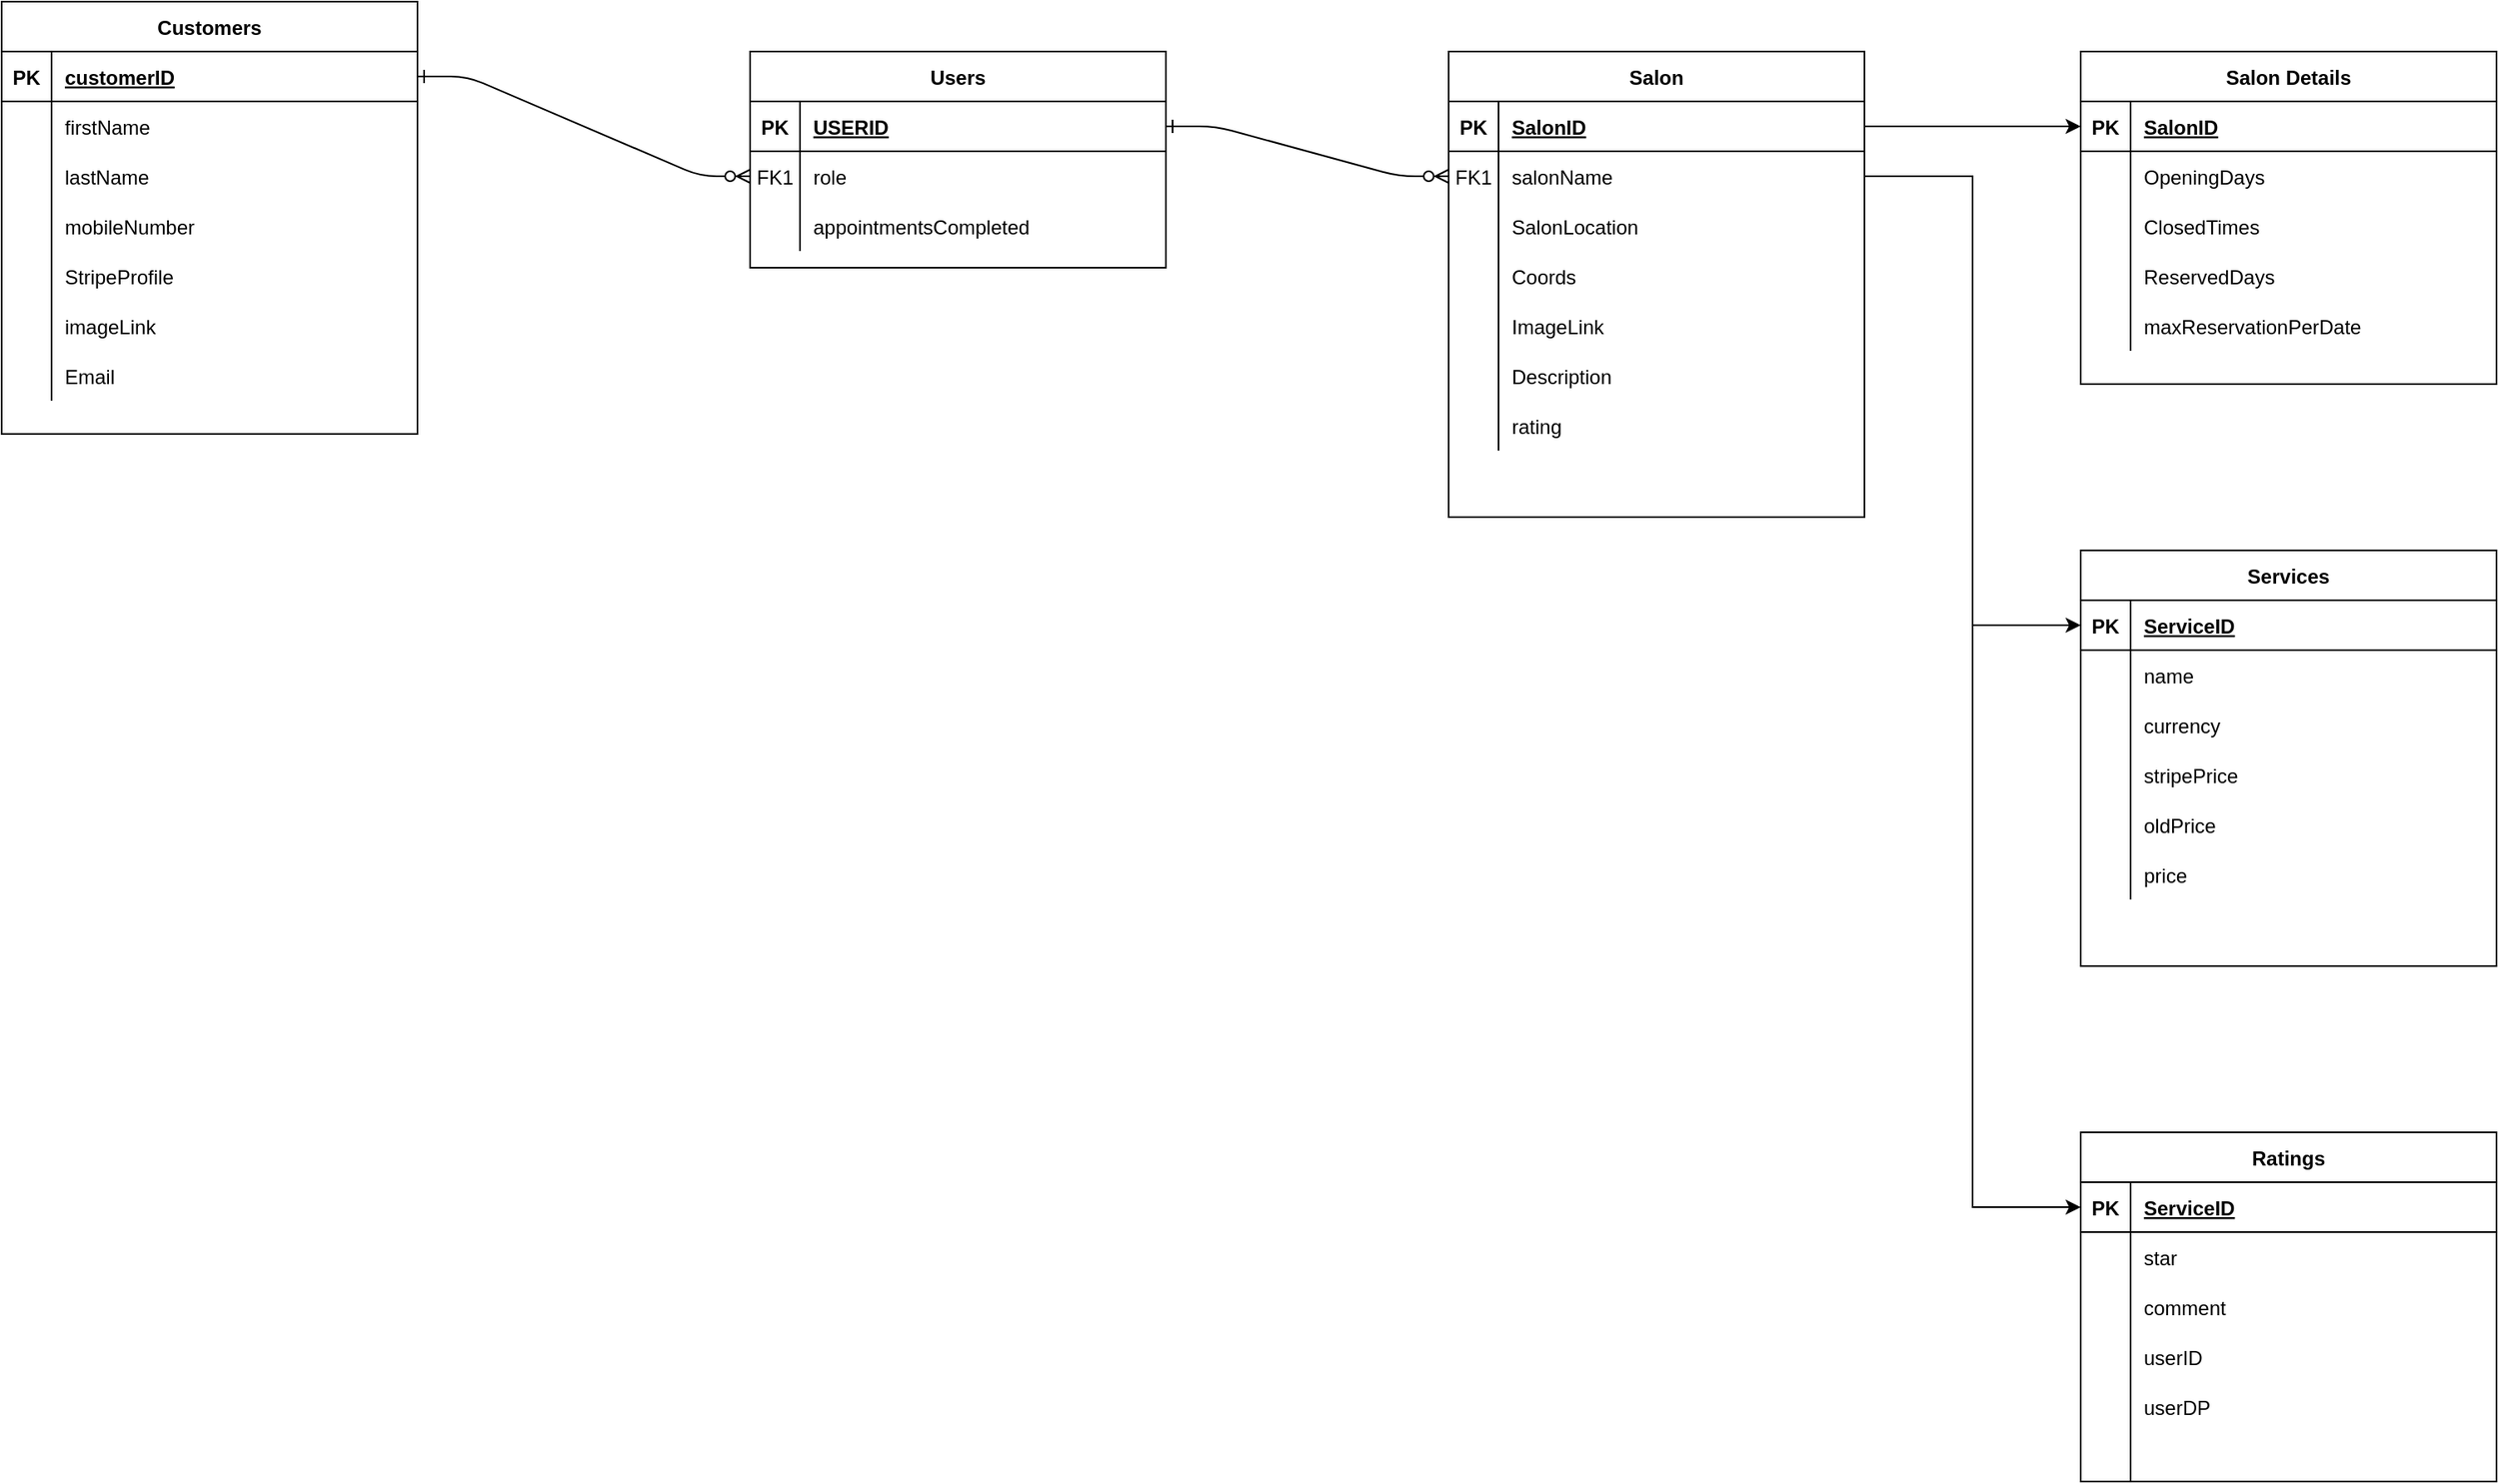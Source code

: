 <mxfile version="14.1.3" type="github">
  <diagram id="R2lEEEUBdFMjLlhIrx00" name="Page-1">
    <mxGraphModel dx="1422" dy="705" grid="1" gridSize="50" guides="1" tooltips="1" connect="1" arrows="1" fold="1" page="1" pageScale="1" pageWidth="2339" pageHeight="3300" math="0" shadow="0" extFonts="Permanent Marker^https://fonts.googleapis.com/css?family=Permanent+Marker">
      <root>
        <mxCell id="0" />
        <mxCell id="1" parent="0" />
        <mxCell id="C-vyLk0tnHw3VtMMgP7b-1" value="" style="edgeStyle=entityRelationEdgeStyle;endArrow=ERzeroToMany;startArrow=ERone;endFill=1;startFill=0;" parent="1" source="C-vyLk0tnHw3VtMMgP7b-24" target="C-vyLk0tnHw3VtMMgP7b-6" edge="1">
          <mxGeometry width="100" height="100" relative="1" as="geometry">
            <mxPoint x="340" y="720" as="sourcePoint" />
            <mxPoint x="440" y="620" as="targetPoint" />
          </mxGeometry>
        </mxCell>
        <mxCell id="C-vyLk0tnHw3VtMMgP7b-12" value="" style="edgeStyle=entityRelationEdgeStyle;endArrow=ERzeroToMany;startArrow=ERone;endFill=1;startFill=0;" parent="1" source="C-vyLk0tnHw3VtMMgP7b-3" target="C-vyLk0tnHw3VtMMgP7b-17" edge="1">
          <mxGeometry width="100" height="100" relative="1" as="geometry">
            <mxPoint x="400" y="180" as="sourcePoint" />
            <mxPoint x="460" y="205" as="targetPoint" />
          </mxGeometry>
        </mxCell>
        <mxCell id="C-vyLk0tnHw3VtMMgP7b-2" value="Users" style="shape=table;startSize=30;container=1;collapsible=1;childLayout=tableLayout;fixedRows=1;rowLines=0;fontStyle=1;align=center;resizeLast=1;" parent="1" vertex="1">
          <mxGeometry x="500" y="50" width="250" height="130" as="geometry" />
        </mxCell>
        <mxCell id="C-vyLk0tnHw3VtMMgP7b-3" value="" style="shape=partialRectangle;collapsible=0;dropTarget=0;pointerEvents=0;fillColor=none;points=[[0,0.5],[1,0.5]];portConstraint=eastwest;top=0;left=0;right=0;bottom=1;" parent="C-vyLk0tnHw3VtMMgP7b-2" vertex="1">
          <mxGeometry y="30" width="250" height="30" as="geometry" />
        </mxCell>
        <mxCell id="C-vyLk0tnHw3VtMMgP7b-4" value="PK" style="shape=partialRectangle;overflow=hidden;connectable=0;fillColor=none;top=0;left=0;bottom=0;right=0;fontStyle=1;" parent="C-vyLk0tnHw3VtMMgP7b-3" vertex="1">
          <mxGeometry width="30" height="30" as="geometry" />
        </mxCell>
        <mxCell id="C-vyLk0tnHw3VtMMgP7b-5" value="USERID" style="shape=partialRectangle;overflow=hidden;connectable=0;fillColor=none;top=0;left=0;bottom=0;right=0;align=left;spacingLeft=6;fontStyle=5;" parent="C-vyLk0tnHw3VtMMgP7b-3" vertex="1">
          <mxGeometry x="30" width="220" height="30" as="geometry" />
        </mxCell>
        <mxCell id="C-vyLk0tnHw3VtMMgP7b-6" value="" style="shape=partialRectangle;collapsible=0;dropTarget=0;pointerEvents=0;fillColor=none;points=[[0,0.5],[1,0.5]];portConstraint=eastwest;top=0;left=0;right=0;bottom=0;" parent="C-vyLk0tnHw3VtMMgP7b-2" vertex="1">
          <mxGeometry y="60" width="250" height="30" as="geometry" />
        </mxCell>
        <mxCell id="C-vyLk0tnHw3VtMMgP7b-7" value="FK1" style="shape=partialRectangle;overflow=hidden;connectable=0;fillColor=none;top=0;left=0;bottom=0;right=0;" parent="C-vyLk0tnHw3VtMMgP7b-6" vertex="1">
          <mxGeometry width="30" height="30" as="geometry" />
        </mxCell>
        <mxCell id="C-vyLk0tnHw3VtMMgP7b-8" value="role" style="shape=partialRectangle;overflow=hidden;connectable=0;fillColor=none;top=0;left=0;bottom=0;right=0;align=left;spacingLeft=6;" parent="C-vyLk0tnHw3VtMMgP7b-6" vertex="1">
          <mxGeometry x="30" width="220" height="30" as="geometry" />
        </mxCell>
        <mxCell id="C-vyLk0tnHw3VtMMgP7b-9" value="" style="shape=partialRectangle;collapsible=0;dropTarget=0;pointerEvents=0;fillColor=none;points=[[0,0.5],[1,0.5]];portConstraint=eastwest;top=0;left=0;right=0;bottom=0;" parent="C-vyLk0tnHw3VtMMgP7b-2" vertex="1">
          <mxGeometry y="90" width="250" height="30" as="geometry" />
        </mxCell>
        <mxCell id="C-vyLk0tnHw3VtMMgP7b-10" value="" style="shape=partialRectangle;overflow=hidden;connectable=0;fillColor=none;top=0;left=0;bottom=0;right=0;" parent="C-vyLk0tnHw3VtMMgP7b-9" vertex="1">
          <mxGeometry width="30" height="30" as="geometry" />
        </mxCell>
        <mxCell id="C-vyLk0tnHw3VtMMgP7b-11" value="appointmentsCompleted" style="shape=partialRectangle;overflow=hidden;connectable=0;fillColor=none;top=0;left=0;bottom=0;right=0;align=left;spacingLeft=6;" parent="C-vyLk0tnHw3VtMMgP7b-9" vertex="1">
          <mxGeometry x="30" width="220" height="30" as="geometry" />
        </mxCell>
        <mxCell id="C-vyLk0tnHw3VtMMgP7b-13" value="Salon" style="shape=table;startSize=30;container=1;collapsible=1;childLayout=tableLayout;fixedRows=1;rowLines=0;fontStyle=1;align=center;resizeLast=1;" parent="1" vertex="1">
          <mxGeometry x="920" y="50" width="250" height="280" as="geometry" />
        </mxCell>
        <mxCell id="C-vyLk0tnHw3VtMMgP7b-14" value="" style="shape=partialRectangle;collapsible=0;dropTarget=0;pointerEvents=0;fillColor=none;points=[[0,0.5],[1,0.5]];portConstraint=eastwest;top=0;left=0;right=0;bottom=1;" parent="C-vyLk0tnHw3VtMMgP7b-13" vertex="1">
          <mxGeometry y="30" width="250" height="30" as="geometry" />
        </mxCell>
        <mxCell id="C-vyLk0tnHw3VtMMgP7b-15" value="PK" style="shape=partialRectangle;overflow=hidden;connectable=0;fillColor=none;top=0;left=0;bottom=0;right=0;fontStyle=1;" parent="C-vyLk0tnHw3VtMMgP7b-14" vertex="1">
          <mxGeometry width="30" height="30" as="geometry" />
        </mxCell>
        <mxCell id="C-vyLk0tnHw3VtMMgP7b-16" value="SalonID" style="shape=partialRectangle;overflow=hidden;connectable=0;fillColor=none;top=0;left=0;bottom=0;right=0;align=left;spacingLeft=6;fontStyle=5;" parent="C-vyLk0tnHw3VtMMgP7b-14" vertex="1">
          <mxGeometry x="30" width="220" height="30" as="geometry" />
        </mxCell>
        <mxCell id="C-vyLk0tnHw3VtMMgP7b-17" value="" style="shape=partialRectangle;collapsible=0;dropTarget=0;pointerEvents=0;fillColor=none;points=[[0,0.5],[1,0.5]];portConstraint=eastwest;top=0;left=0;right=0;bottom=0;" parent="C-vyLk0tnHw3VtMMgP7b-13" vertex="1">
          <mxGeometry y="60" width="250" height="30" as="geometry" />
        </mxCell>
        <mxCell id="C-vyLk0tnHw3VtMMgP7b-18" value="FK1" style="shape=partialRectangle;overflow=hidden;connectable=0;fillColor=none;top=0;left=0;bottom=0;right=0;" parent="C-vyLk0tnHw3VtMMgP7b-17" vertex="1">
          <mxGeometry width="30" height="30" as="geometry" />
        </mxCell>
        <mxCell id="C-vyLk0tnHw3VtMMgP7b-19" value="salonName" style="shape=partialRectangle;overflow=hidden;connectable=0;fillColor=none;top=0;left=0;bottom=0;right=0;align=left;spacingLeft=6;" parent="C-vyLk0tnHw3VtMMgP7b-17" vertex="1">
          <mxGeometry x="30" width="220" height="30" as="geometry" />
        </mxCell>
        <mxCell id="C-vyLk0tnHw3VtMMgP7b-20" value="" style="shape=partialRectangle;collapsible=0;dropTarget=0;pointerEvents=0;fillColor=none;points=[[0,0.5],[1,0.5]];portConstraint=eastwest;top=0;left=0;right=0;bottom=0;" parent="C-vyLk0tnHw3VtMMgP7b-13" vertex="1">
          <mxGeometry y="90" width="250" height="30" as="geometry" />
        </mxCell>
        <mxCell id="C-vyLk0tnHw3VtMMgP7b-21" value="" style="shape=partialRectangle;overflow=hidden;connectable=0;fillColor=none;top=0;left=0;bottom=0;right=0;" parent="C-vyLk0tnHw3VtMMgP7b-20" vertex="1">
          <mxGeometry width="30" height="30" as="geometry" />
        </mxCell>
        <mxCell id="C-vyLk0tnHw3VtMMgP7b-22" value="SalonLocation" style="shape=partialRectangle;overflow=hidden;connectable=0;fillColor=none;top=0;left=0;bottom=0;right=0;align=left;spacingLeft=6;" parent="C-vyLk0tnHw3VtMMgP7b-20" vertex="1">
          <mxGeometry x="30" width="220" height="30" as="geometry" />
        </mxCell>
        <mxCell id="nI_B7MV9A8ViiDT0hdH0-9" value="" style="shape=partialRectangle;collapsible=0;dropTarget=0;pointerEvents=0;fillColor=none;points=[[0,0.5],[1,0.5]];portConstraint=eastwest;top=0;left=0;right=0;bottom=0;" vertex="1" parent="C-vyLk0tnHw3VtMMgP7b-13">
          <mxGeometry y="120" width="250" height="30" as="geometry" />
        </mxCell>
        <mxCell id="nI_B7MV9A8ViiDT0hdH0-10" value="" style="shape=partialRectangle;overflow=hidden;connectable=0;fillColor=none;top=0;left=0;bottom=0;right=0;" vertex="1" parent="nI_B7MV9A8ViiDT0hdH0-9">
          <mxGeometry width="30" height="30" as="geometry" />
        </mxCell>
        <mxCell id="nI_B7MV9A8ViiDT0hdH0-11" value="Coords" style="shape=partialRectangle;overflow=hidden;connectable=0;fillColor=none;top=0;left=0;bottom=0;right=0;align=left;spacingLeft=6;" vertex="1" parent="nI_B7MV9A8ViiDT0hdH0-9">
          <mxGeometry x="30" width="220" height="30" as="geometry" />
        </mxCell>
        <mxCell id="nI_B7MV9A8ViiDT0hdH0-12" value="" style="shape=partialRectangle;collapsible=0;dropTarget=0;pointerEvents=0;fillColor=none;points=[[0,0.5],[1,0.5]];portConstraint=eastwest;top=0;left=0;right=0;bottom=0;" vertex="1" parent="C-vyLk0tnHw3VtMMgP7b-13">
          <mxGeometry y="150" width="250" height="30" as="geometry" />
        </mxCell>
        <mxCell id="nI_B7MV9A8ViiDT0hdH0-13" value="" style="shape=partialRectangle;overflow=hidden;connectable=0;fillColor=none;top=0;left=0;bottom=0;right=0;" vertex="1" parent="nI_B7MV9A8ViiDT0hdH0-12">
          <mxGeometry width="30" height="30" as="geometry" />
        </mxCell>
        <mxCell id="nI_B7MV9A8ViiDT0hdH0-14" value="ImageLink" style="shape=partialRectangle;overflow=hidden;connectable=0;fillColor=none;top=0;left=0;bottom=0;right=0;align=left;spacingLeft=6;" vertex="1" parent="nI_B7MV9A8ViiDT0hdH0-12">
          <mxGeometry x="30" width="220" height="30" as="geometry" />
        </mxCell>
        <mxCell id="nI_B7MV9A8ViiDT0hdH0-15" value="" style="shape=partialRectangle;collapsible=0;dropTarget=0;pointerEvents=0;fillColor=none;points=[[0,0.5],[1,0.5]];portConstraint=eastwest;top=0;left=0;right=0;bottom=0;" vertex="1" parent="C-vyLk0tnHw3VtMMgP7b-13">
          <mxGeometry y="180" width="250" height="30" as="geometry" />
        </mxCell>
        <mxCell id="nI_B7MV9A8ViiDT0hdH0-16" value="" style="shape=partialRectangle;overflow=hidden;connectable=0;fillColor=none;top=0;left=0;bottom=0;right=0;" vertex="1" parent="nI_B7MV9A8ViiDT0hdH0-15">
          <mxGeometry width="30" height="30" as="geometry" />
        </mxCell>
        <mxCell id="nI_B7MV9A8ViiDT0hdH0-17" value="Description" style="shape=partialRectangle;overflow=hidden;connectable=0;fillColor=none;top=0;left=0;bottom=0;right=0;align=left;spacingLeft=6;" vertex="1" parent="nI_B7MV9A8ViiDT0hdH0-15">
          <mxGeometry x="30" width="220" height="30" as="geometry" />
        </mxCell>
        <mxCell id="nI_B7MV9A8ViiDT0hdH0-73" value="" style="shape=partialRectangle;collapsible=0;dropTarget=0;pointerEvents=0;fillColor=none;points=[[0,0.5],[1,0.5]];portConstraint=eastwest;top=0;left=0;right=0;bottom=0;" vertex="1" parent="C-vyLk0tnHw3VtMMgP7b-13">
          <mxGeometry y="210" width="250" height="30" as="geometry" />
        </mxCell>
        <mxCell id="nI_B7MV9A8ViiDT0hdH0-74" value="" style="shape=partialRectangle;overflow=hidden;connectable=0;fillColor=none;top=0;left=0;bottom=0;right=0;" vertex="1" parent="nI_B7MV9A8ViiDT0hdH0-73">
          <mxGeometry width="30" height="30" as="geometry" />
        </mxCell>
        <mxCell id="nI_B7MV9A8ViiDT0hdH0-75" value="rating" style="shape=partialRectangle;overflow=hidden;connectable=0;fillColor=none;top=0;left=0;bottom=0;right=0;align=left;spacingLeft=6;" vertex="1" parent="nI_B7MV9A8ViiDT0hdH0-73">
          <mxGeometry x="30" width="220" height="30" as="geometry" />
        </mxCell>
        <mxCell id="C-vyLk0tnHw3VtMMgP7b-23" value="Customers" style="shape=table;startSize=30;container=1;collapsible=1;childLayout=tableLayout;fixedRows=1;rowLines=0;fontStyle=1;align=center;resizeLast=1;" parent="1" vertex="1">
          <mxGeometry x="50" y="20" width="250" height="260" as="geometry" />
        </mxCell>
        <mxCell id="C-vyLk0tnHw3VtMMgP7b-24" value="" style="shape=partialRectangle;collapsible=0;dropTarget=0;pointerEvents=0;fillColor=none;points=[[0,0.5],[1,0.5]];portConstraint=eastwest;top=0;left=0;right=0;bottom=1;" parent="C-vyLk0tnHw3VtMMgP7b-23" vertex="1">
          <mxGeometry y="30" width="250" height="30" as="geometry" />
        </mxCell>
        <mxCell id="C-vyLk0tnHw3VtMMgP7b-25" value="PK" style="shape=partialRectangle;overflow=hidden;connectable=0;fillColor=none;top=0;left=0;bottom=0;right=0;fontStyle=1;" parent="C-vyLk0tnHw3VtMMgP7b-24" vertex="1">
          <mxGeometry width="30" height="30" as="geometry" />
        </mxCell>
        <mxCell id="C-vyLk0tnHw3VtMMgP7b-26" value="customerID" style="shape=partialRectangle;overflow=hidden;connectable=0;fillColor=none;top=0;left=0;bottom=0;right=0;align=left;spacingLeft=6;fontStyle=5;" parent="C-vyLk0tnHw3VtMMgP7b-24" vertex="1">
          <mxGeometry x="30" width="220" height="30" as="geometry" />
        </mxCell>
        <mxCell id="C-vyLk0tnHw3VtMMgP7b-27" value="" style="shape=partialRectangle;collapsible=0;dropTarget=0;pointerEvents=0;fillColor=none;points=[[0,0.5],[1,0.5]];portConstraint=eastwest;top=0;left=0;right=0;bottom=0;" parent="C-vyLk0tnHw3VtMMgP7b-23" vertex="1">
          <mxGeometry y="60" width="250" height="30" as="geometry" />
        </mxCell>
        <mxCell id="C-vyLk0tnHw3VtMMgP7b-28" value="" style="shape=partialRectangle;overflow=hidden;connectable=0;fillColor=none;top=0;left=0;bottom=0;right=0;" parent="C-vyLk0tnHw3VtMMgP7b-27" vertex="1">
          <mxGeometry width="30" height="30" as="geometry" />
        </mxCell>
        <mxCell id="C-vyLk0tnHw3VtMMgP7b-29" value="firstName" style="shape=partialRectangle;overflow=hidden;connectable=0;fillColor=none;top=0;left=0;bottom=0;right=0;align=left;spacingLeft=6;" parent="C-vyLk0tnHw3VtMMgP7b-27" vertex="1">
          <mxGeometry x="30" width="220" height="30" as="geometry" />
        </mxCell>
        <mxCell id="nI_B7MV9A8ViiDT0hdH0-76" value="" style="shape=partialRectangle;collapsible=0;dropTarget=0;pointerEvents=0;fillColor=none;points=[[0,0.5],[1,0.5]];portConstraint=eastwest;top=0;left=0;right=0;bottom=0;" vertex="1" parent="C-vyLk0tnHw3VtMMgP7b-23">
          <mxGeometry y="90" width="250" height="30" as="geometry" />
        </mxCell>
        <mxCell id="nI_B7MV9A8ViiDT0hdH0-77" value="" style="shape=partialRectangle;overflow=hidden;connectable=0;fillColor=none;top=0;left=0;bottom=0;right=0;" vertex="1" parent="nI_B7MV9A8ViiDT0hdH0-76">
          <mxGeometry width="30" height="30" as="geometry" />
        </mxCell>
        <mxCell id="nI_B7MV9A8ViiDT0hdH0-78" value="lastName" style="shape=partialRectangle;overflow=hidden;connectable=0;fillColor=none;top=0;left=0;bottom=0;right=0;align=left;spacingLeft=6;" vertex="1" parent="nI_B7MV9A8ViiDT0hdH0-76">
          <mxGeometry x="30" width="220" height="30" as="geometry" />
        </mxCell>
        <mxCell id="nI_B7MV9A8ViiDT0hdH0-79" value="" style="shape=partialRectangle;collapsible=0;dropTarget=0;pointerEvents=0;fillColor=none;points=[[0,0.5],[1,0.5]];portConstraint=eastwest;top=0;left=0;right=0;bottom=0;" vertex="1" parent="C-vyLk0tnHw3VtMMgP7b-23">
          <mxGeometry y="120" width="250" height="30" as="geometry" />
        </mxCell>
        <mxCell id="nI_B7MV9A8ViiDT0hdH0-80" value="" style="shape=partialRectangle;overflow=hidden;connectable=0;fillColor=none;top=0;left=0;bottom=0;right=0;" vertex="1" parent="nI_B7MV9A8ViiDT0hdH0-79">
          <mxGeometry width="30" height="30" as="geometry" />
        </mxCell>
        <mxCell id="nI_B7MV9A8ViiDT0hdH0-81" value="mobileNumber" style="shape=partialRectangle;overflow=hidden;connectable=0;fillColor=none;top=0;left=0;bottom=0;right=0;align=left;spacingLeft=6;" vertex="1" parent="nI_B7MV9A8ViiDT0hdH0-79">
          <mxGeometry x="30" width="220" height="30" as="geometry" />
        </mxCell>
        <mxCell id="nI_B7MV9A8ViiDT0hdH0-82" value="" style="shape=partialRectangle;collapsible=0;dropTarget=0;pointerEvents=0;fillColor=none;points=[[0,0.5],[1,0.5]];portConstraint=eastwest;top=0;left=0;right=0;bottom=0;" vertex="1" parent="C-vyLk0tnHw3VtMMgP7b-23">
          <mxGeometry y="150" width="250" height="30" as="geometry" />
        </mxCell>
        <mxCell id="nI_B7MV9A8ViiDT0hdH0-83" value="" style="shape=partialRectangle;overflow=hidden;connectable=0;fillColor=none;top=0;left=0;bottom=0;right=0;" vertex="1" parent="nI_B7MV9A8ViiDT0hdH0-82">
          <mxGeometry width="30" height="30" as="geometry" />
        </mxCell>
        <mxCell id="nI_B7MV9A8ViiDT0hdH0-84" value="StripeProfile" style="shape=partialRectangle;overflow=hidden;connectable=0;fillColor=none;top=0;left=0;bottom=0;right=0;align=left;spacingLeft=6;" vertex="1" parent="nI_B7MV9A8ViiDT0hdH0-82">
          <mxGeometry x="30" width="220" height="30" as="geometry" />
        </mxCell>
        <mxCell id="nI_B7MV9A8ViiDT0hdH0-85" value="" style="shape=partialRectangle;collapsible=0;dropTarget=0;pointerEvents=0;fillColor=none;points=[[0,0.5],[1,0.5]];portConstraint=eastwest;top=0;left=0;right=0;bottom=0;" vertex="1" parent="C-vyLk0tnHw3VtMMgP7b-23">
          <mxGeometry y="180" width="250" height="30" as="geometry" />
        </mxCell>
        <mxCell id="nI_B7MV9A8ViiDT0hdH0-86" value="" style="shape=partialRectangle;overflow=hidden;connectable=0;fillColor=none;top=0;left=0;bottom=0;right=0;" vertex="1" parent="nI_B7MV9A8ViiDT0hdH0-85">
          <mxGeometry width="30" height="30" as="geometry" />
        </mxCell>
        <mxCell id="nI_B7MV9A8ViiDT0hdH0-87" value="imageLink" style="shape=partialRectangle;overflow=hidden;connectable=0;fillColor=none;top=0;left=0;bottom=0;right=0;align=left;spacingLeft=6;" vertex="1" parent="nI_B7MV9A8ViiDT0hdH0-85">
          <mxGeometry x="30" width="220" height="30" as="geometry" />
        </mxCell>
        <mxCell id="nI_B7MV9A8ViiDT0hdH0-88" value="" style="shape=partialRectangle;collapsible=0;dropTarget=0;pointerEvents=0;fillColor=none;points=[[0,0.5],[1,0.5]];portConstraint=eastwest;top=0;left=0;right=0;bottom=0;" vertex="1" parent="C-vyLk0tnHw3VtMMgP7b-23">
          <mxGeometry y="210" width="250" height="30" as="geometry" />
        </mxCell>
        <mxCell id="nI_B7MV9A8ViiDT0hdH0-89" value="" style="shape=partialRectangle;overflow=hidden;connectable=0;fillColor=none;top=0;left=0;bottom=0;right=0;" vertex="1" parent="nI_B7MV9A8ViiDT0hdH0-88">
          <mxGeometry width="30" height="30" as="geometry" />
        </mxCell>
        <mxCell id="nI_B7MV9A8ViiDT0hdH0-90" value="Email" style="shape=partialRectangle;overflow=hidden;connectable=0;fillColor=none;top=0;left=0;bottom=0;right=0;align=left;spacingLeft=6;" vertex="1" parent="nI_B7MV9A8ViiDT0hdH0-88">
          <mxGeometry x="30" width="220" height="30" as="geometry" />
        </mxCell>
        <mxCell id="nI_B7MV9A8ViiDT0hdH0-1" value="Salon Details" style="shape=table;startSize=30;container=1;collapsible=1;childLayout=tableLayout;fixedRows=1;rowLines=0;fontStyle=1;align=center;resizeLast=1;" vertex="1" parent="1">
          <mxGeometry x="1300" y="50" width="250" height="200" as="geometry" />
        </mxCell>
        <mxCell id="nI_B7MV9A8ViiDT0hdH0-2" value="" style="shape=partialRectangle;collapsible=0;dropTarget=0;pointerEvents=0;fillColor=none;points=[[0,0.5],[1,0.5]];portConstraint=eastwest;top=0;left=0;right=0;bottom=1;" vertex="1" parent="nI_B7MV9A8ViiDT0hdH0-1">
          <mxGeometry y="30" width="250" height="30" as="geometry" />
        </mxCell>
        <mxCell id="nI_B7MV9A8ViiDT0hdH0-3" value="PK" style="shape=partialRectangle;overflow=hidden;connectable=0;fillColor=none;top=0;left=0;bottom=0;right=0;fontStyle=1;" vertex="1" parent="nI_B7MV9A8ViiDT0hdH0-2">
          <mxGeometry width="30" height="30" as="geometry" />
        </mxCell>
        <mxCell id="nI_B7MV9A8ViiDT0hdH0-4" value="SalonID" style="shape=partialRectangle;overflow=hidden;connectable=0;fillColor=none;top=0;left=0;bottom=0;right=0;align=left;spacingLeft=6;fontStyle=5;" vertex="1" parent="nI_B7MV9A8ViiDT0hdH0-2">
          <mxGeometry x="30" width="220" height="30" as="geometry" />
        </mxCell>
        <mxCell id="nI_B7MV9A8ViiDT0hdH0-5" value="" style="shape=partialRectangle;collapsible=0;dropTarget=0;pointerEvents=0;fillColor=none;points=[[0,0.5],[1,0.5]];portConstraint=eastwest;top=0;left=0;right=0;bottom=0;" vertex="1" parent="nI_B7MV9A8ViiDT0hdH0-1">
          <mxGeometry y="60" width="250" height="30" as="geometry" />
        </mxCell>
        <mxCell id="nI_B7MV9A8ViiDT0hdH0-6" value="" style="shape=partialRectangle;overflow=hidden;connectable=0;fillColor=none;top=0;left=0;bottom=0;right=0;" vertex="1" parent="nI_B7MV9A8ViiDT0hdH0-5">
          <mxGeometry width="30" height="30" as="geometry" />
        </mxCell>
        <mxCell id="nI_B7MV9A8ViiDT0hdH0-7" value="OpeningDays" style="shape=partialRectangle;overflow=hidden;connectable=0;fillColor=none;top=0;left=0;bottom=0;right=0;align=left;spacingLeft=6;" vertex="1" parent="nI_B7MV9A8ViiDT0hdH0-5">
          <mxGeometry x="30" width="220" height="30" as="geometry" />
        </mxCell>
        <mxCell id="nI_B7MV9A8ViiDT0hdH0-18" value="" style="shape=partialRectangle;collapsible=0;dropTarget=0;pointerEvents=0;fillColor=none;points=[[0,0.5],[1,0.5]];portConstraint=eastwest;top=0;left=0;right=0;bottom=0;" vertex="1" parent="nI_B7MV9A8ViiDT0hdH0-1">
          <mxGeometry y="90" width="250" height="30" as="geometry" />
        </mxCell>
        <mxCell id="nI_B7MV9A8ViiDT0hdH0-19" value="" style="shape=partialRectangle;overflow=hidden;connectable=0;fillColor=none;top=0;left=0;bottom=0;right=0;" vertex="1" parent="nI_B7MV9A8ViiDT0hdH0-18">
          <mxGeometry width="30" height="30" as="geometry" />
        </mxCell>
        <mxCell id="nI_B7MV9A8ViiDT0hdH0-20" value="ClosedTimes" style="shape=partialRectangle;overflow=hidden;connectable=0;fillColor=none;top=0;left=0;bottom=0;right=0;align=left;spacingLeft=6;" vertex="1" parent="nI_B7MV9A8ViiDT0hdH0-18">
          <mxGeometry x="30" width="220" height="30" as="geometry" />
        </mxCell>
        <mxCell id="nI_B7MV9A8ViiDT0hdH0-21" value="" style="shape=partialRectangle;collapsible=0;dropTarget=0;pointerEvents=0;fillColor=none;points=[[0,0.5],[1,0.5]];portConstraint=eastwest;top=0;left=0;right=0;bottom=0;" vertex="1" parent="nI_B7MV9A8ViiDT0hdH0-1">
          <mxGeometry y="120" width="250" height="30" as="geometry" />
        </mxCell>
        <mxCell id="nI_B7MV9A8ViiDT0hdH0-22" value="" style="shape=partialRectangle;overflow=hidden;connectable=0;fillColor=none;top=0;left=0;bottom=0;right=0;" vertex="1" parent="nI_B7MV9A8ViiDT0hdH0-21">
          <mxGeometry width="30" height="30" as="geometry" />
        </mxCell>
        <mxCell id="nI_B7MV9A8ViiDT0hdH0-23" value="ReservedDays" style="shape=partialRectangle;overflow=hidden;connectable=0;fillColor=none;top=0;left=0;bottom=0;right=0;align=left;spacingLeft=6;" vertex="1" parent="nI_B7MV9A8ViiDT0hdH0-21">
          <mxGeometry x="30" width="220" height="30" as="geometry" />
        </mxCell>
        <mxCell id="nI_B7MV9A8ViiDT0hdH0-24" value="" style="shape=partialRectangle;collapsible=0;dropTarget=0;pointerEvents=0;fillColor=none;points=[[0,0.5],[1,0.5]];portConstraint=eastwest;top=0;left=0;right=0;bottom=0;" vertex="1" parent="nI_B7MV9A8ViiDT0hdH0-1">
          <mxGeometry y="150" width="250" height="30" as="geometry" />
        </mxCell>
        <mxCell id="nI_B7MV9A8ViiDT0hdH0-25" value="" style="shape=partialRectangle;overflow=hidden;connectable=0;fillColor=none;top=0;left=0;bottom=0;right=0;" vertex="1" parent="nI_B7MV9A8ViiDT0hdH0-24">
          <mxGeometry width="30" height="30" as="geometry" />
        </mxCell>
        <mxCell id="nI_B7MV9A8ViiDT0hdH0-26" value="maxReservationPerDate" style="shape=partialRectangle;overflow=hidden;connectable=0;fillColor=none;top=0;left=0;bottom=0;right=0;align=left;spacingLeft=6;" vertex="1" parent="nI_B7MV9A8ViiDT0hdH0-24">
          <mxGeometry x="30" width="220" height="30" as="geometry" />
        </mxCell>
        <mxCell id="nI_B7MV9A8ViiDT0hdH0-8" style="edgeStyle=orthogonalEdgeStyle;rounded=0;orthogonalLoop=1;jettySize=auto;html=1;exitX=1;exitY=0.5;exitDx=0;exitDy=0;" edge="1" parent="1" source="C-vyLk0tnHw3VtMMgP7b-14" target="nI_B7MV9A8ViiDT0hdH0-2">
          <mxGeometry relative="1" as="geometry" />
        </mxCell>
        <mxCell id="nI_B7MV9A8ViiDT0hdH0-27" value="Services" style="shape=table;startSize=30;container=1;collapsible=1;childLayout=tableLayout;fixedRows=1;rowLines=0;fontStyle=1;align=center;resizeLast=1;" vertex="1" parent="1">
          <mxGeometry x="1300" y="350" width="250" height="250" as="geometry" />
        </mxCell>
        <mxCell id="nI_B7MV9A8ViiDT0hdH0-28" value="" style="shape=partialRectangle;collapsible=0;dropTarget=0;pointerEvents=0;fillColor=none;points=[[0,0.5],[1,0.5]];portConstraint=eastwest;top=0;left=0;right=0;bottom=1;" vertex="1" parent="nI_B7MV9A8ViiDT0hdH0-27">
          <mxGeometry y="30" width="250" height="30" as="geometry" />
        </mxCell>
        <mxCell id="nI_B7MV9A8ViiDT0hdH0-29" value="PK" style="shape=partialRectangle;overflow=hidden;connectable=0;fillColor=none;top=0;left=0;bottom=0;right=0;fontStyle=1;" vertex="1" parent="nI_B7MV9A8ViiDT0hdH0-28">
          <mxGeometry width="30" height="30" as="geometry" />
        </mxCell>
        <mxCell id="nI_B7MV9A8ViiDT0hdH0-30" value="ServiceID" style="shape=partialRectangle;overflow=hidden;connectable=0;fillColor=none;top=0;left=0;bottom=0;right=0;align=left;spacingLeft=6;fontStyle=5;" vertex="1" parent="nI_B7MV9A8ViiDT0hdH0-28">
          <mxGeometry x="30" width="220" height="30" as="geometry" />
        </mxCell>
        <mxCell id="nI_B7MV9A8ViiDT0hdH0-31" value="" style="shape=partialRectangle;collapsible=0;dropTarget=0;pointerEvents=0;fillColor=none;points=[[0,0.5],[1,0.5]];portConstraint=eastwest;top=0;left=0;right=0;bottom=0;" vertex="1" parent="nI_B7MV9A8ViiDT0hdH0-27">
          <mxGeometry y="60" width="250" height="30" as="geometry" />
        </mxCell>
        <mxCell id="nI_B7MV9A8ViiDT0hdH0-32" value="" style="shape=partialRectangle;overflow=hidden;connectable=0;fillColor=none;top=0;left=0;bottom=0;right=0;" vertex="1" parent="nI_B7MV9A8ViiDT0hdH0-31">
          <mxGeometry width="30" height="30" as="geometry" />
        </mxCell>
        <mxCell id="nI_B7MV9A8ViiDT0hdH0-33" value="name" style="shape=partialRectangle;overflow=hidden;connectable=0;fillColor=none;top=0;left=0;bottom=0;right=0;align=left;spacingLeft=6;" vertex="1" parent="nI_B7MV9A8ViiDT0hdH0-31">
          <mxGeometry x="30" width="220" height="30" as="geometry" />
        </mxCell>
        <mxCell id="nI_B7MV9A8ViiDT0hdH0-34" value="" style="shape=partialRectangle;collapsible=0;dropTarget=0;pointerEvents=0;fillColor=none;points=[[0,0.5],[1,0.5]];portConstraint=eastwest;top=0;left=0;right=0;bottom=0;" vertex="1" parent="nI_B7MV9A8ViiDT0hdH0-27">
          <mxGeometry y="90" width="250" height="30" as="geometry" />
        </mxCell>
        <mxCell id="nI_B7MV9A8ViiDT0hdH0-35" value="" style="shape=partialRectangle;overflow=hidden;connectable=0;fillColor=none;top=0;left=0;bottom=0;right=0;" vertex="1" parent="nI_B7MV9A8ViiDT0hdH0-34">
          <mxGeometry width="30" height="30" as="geometry" />
        </mxCell>
        <mxCell id="nI_B7MV9A8ViiDT0hdH0-36" value="currency" style="shape=partialRectangle;overflow=hidden;connectable=0;fillColor=none;top=0;left=0;bottom=0;right=0;align=left;spacingLeft=6;" vertex="1" parent="nI_B7MV9A8ViiDT0hdH0-34">
          <mxGeometry x="30" width="220" height="30" as="geometry" />
        </mxCell>
        <mxCell id="nI_B7MV9A8ViiDT0hdH0-37" value="" style="shape=partialRectangle;collapsible=0;dropTarget=0;pointerEvents=0;fillColor=none;points=[[0,0.5],[1,0.5]];portConstraint=eastwest;top=0;left=0;right=0;bottom=0;" vertex="1" parent="nI_B7MV9A8ViiDT0hdH0-27">
          <mxGeometry y="120" width="250" height="30" as="geometry" />
        </mxCell>
        <mxCell id="nI_B7MV9A8ViiDT0hdH0-38" value="" style="shape=partialRectangle;overflow=hidden;connectable=0;fillColor=none;top=0;left=0;bottom=0;right=0;" vertex="1" parent="nI_B7MV9A8ViiDT0hdH0-37">
          <mxGeometry width="30" height="30" as="geometry" />
        </mxCell>
        <mxCell id="nI_B7MV9A8ViiDT0hdH0-39" value="stripePrice" style="shape=partialRectangle;overflow=hidden;connectable=0;fillColor=none;top=0;left=0;bottom=0;right=0;align=left;spacingLeft=6;" vertex="1" parent="nI_B7MV9A8ViiDT0hdH0-37">
          <mxGeometry x="30" width="220" height="30" as="geometry" />
        </mxCell>
        <mxCell id="nI_B7MV9A8ViiDT0hdH0-40" value="" style="shape=partialRectangle;collapsible=0;dropTarget=0;pointerEvents=0;fillColor=none;points=[[0,0.5],[1,0.5]];portConstraint=eastwest;top=0;left=0;right=0;bottom=0;" vertex="1" parent="nI_B7MV9A8ViiDT0hdH0-27">
          <mxGeometry y="150" width="250" height="30" as="geometry" />
        </mxCell>
        <mxCell id="nI_B7MV9A8ViiDT0hdH0-41" value="" style="shape=partialRectangle;overflow=hidden;connectable=0;fillColor=none;top=0;left=0;bottom=0;right=0;" vertex="1" parent="nI_B7MV9A8ViiDT0hdH0-40">
          <mxGeometry width="30" height="30" as="geometry" />
        </mxCell>
        <mxCell id="nI_B7MV9A8ViiDT0hdH0-42" value="oldPrice" style="shape=partialRectangle;overflow=hidden;connectable=0;fillColor=none;top=0;left=0;bottom=0;right=0;align=left;spacingLeft=6;" vertex="1" parent="nI_B7MV9A8ViiDT0hdH0-40">
          <mxGeometry x="30" width="220" height="30" as="geometry" />
        </mxCell>
        <mxCell id="nI_B7MV9A8ViiDT0hdH0-43" value="" style="shape=partialRectangle;collapsible=0;dropTarget=0;pointerEvents=0;fillColor=none;points=[[0,0.5],[1,0.5]];portConstraint=eastwest;top=0;left=0;right=0;bottom=0;" vertex="1" parent="nI_B7MV9A8ViiDT0hdH0-27">
          <mxGeometry y="180" width="250" height="30" as="geometry" />
        </mxCell>
        <mxCell id="nI_B7MV9A8ViiDT0hdH0-44" value="" style="shape=partialRectangle;overflow=hidden;connectable=0;fillColor=none;top=0;left=0;bottom=0;right=0;" vertex="1" parent="nI_B7MV9A8ViiDT0hdH0-43">
          <mxGeometry width="30" height="30" as="geometry" />
        </mxCell>
        <mxCell id="nI_B7MV9A8ViiDT0hdH0-45" value="price" style="shape=partialRectangle;overflow=hidden;connectable=0;fillColor=none;top=0;left=0;bottom=0;right=0;align=left;spacingLeft=6;" vertex="1" parent="nI_B7MV9A8ViiDT0hdH0-43">
          <mxGeometry x="30" width="220" height="30" as="geometry" />
        </mxCell>
        <mxCell id="nI_B7MV9A8ViiDT0hdH0-46" style="edgeStyle=orthogonalEdgeStyle;rounded=0;orthogonalLoop=1;jettySize=auto;html=1;entryX=0;entryY=0.5;entryDx=0;entryDy=0;" edge="1" parent="1" source="C-vyLk0tnHw3VtMMgP7b-17" target="nI_B7MV9A8ViiDT0hdH0-28">
          <mxGeometry relative="1" as="geometry" />
        </mxCell>
        <mxCell id="nI_B7MV9A8ViiDT0hdH0-53" value="Ratings" style="shape=table;startSize=30;container=1;collapsible=1;childLayout=tableLayout;fixedRows=1;rowLines=0;fontStyle=1;align=center;resizeLast=1;" vertex="1" parent="1">
          <mxGeometry x="1300" y="700" width="250" height="210" as="geometry" />
        </mxCell>
        <mxCell id="nI_B7MV9A8ViiDT0hdH0-54" value="" style="shape=partialRectangle;collapsible=0;dropTarget=0;pointerEvents=0;fillColor=none;points=[[0,0.5],[1,0.5]];portConstraint=eastwest;top=0;left=0;right=0;bottom=1;" vertex="1" parent="nI_B7MV9A8ViiDT0hdH0-53">
          <mxGeometry y="30" width="250" height="30" as="geometry" />
        </mxCell>
        <mxCell id="nI_B7MV9A8ViiDT0hdH0-55" value="PK" style="shape=partialRectangle;overflow=hidden;connectable=0;fillColor=none;top=0;left=0;bottom=0;right=0;fontStyle=1;" vertex="1" parent="nI_B7MV9A8ViiDT0hdH0-54">
          <mxGeometry width="30" height="30" as="geometry" />
        </mxCell>
        <mxCell id="nI_B7MV9A8ViiDT0hdH0-56" value="ServiceID" style="shape=partialRectangle;overflow=hidden;connectable=0;fillColor=none;top=0;left=0;bottom=0;right=0;align=left;spacingLeft=6;fontStyle=5;" vertex="1" parent="nI_B7MV9A8ViiDT0hdH0-54">
          <mxGeometry x="30" width="220" height="30" as="geometry" />
        </mxCell>
        <mxCell id="nI_B7MV9A8ViiDT0hdH0-57" value="" style="shape=partialRectangle;collapsible=0;dropTarget=0;pointerEvents=0;fillColor=none;points=[[0,0.5],[1,0.5]];portConstraint=eastwest;top=0;left=0;right=0;bottom=0;" vertex="1" parent="nI_B7MV9A8ViiDT0hdH0-53">
          <mxGeometry y="60" width="250" height="30" as="geometry" />
        </mxCell>
        <mxCell id="nI_B7MV9A8ViiDT0hdH0-58" value="" style="shape=partialRectangle;overflow=hidden;connectable=0;fillColor=none;top=0;left=0;bottom=0;right=0;" vertex="1" parent="nI_B7MV9A8ViiDT0hdH0-57">
          <mxGeometry width="30" height="30" as="geometry" />
        </mxCell>
        <mxCell id="nI_B7MV9A8ViiDT0hdH0-59" value="star" style="shape=partialRectangle;overflow=hidden;connectable=0;fillColor=none;top=0;left=0;bottom=0;right=0;align=left;spacingLeft=6;" vertex="1" parent="nI_B7MV9A8ViiDT0hdH0-57">
          <mxGeometry x="30" width="220" height="30" as="geometry" />
        </mxCell>
        <mxCell id="nI_B7MV9A8ViiDT0hdH0-60" value="" style="shape=partialRectangle;collapsible=0;dropTarget=0;pointerEvents=0;fillColor=none;points=[[0,0.5],[1,0.5]];portConstraint=eastwest;top=0;left=0;right=0;bottom=0;" vertex="1" parent="nI_B7MV9A8ViiDT0hdH0-53">
          <mxGeometry y="90" width="250" height="30" as="geometry" />
        </mxCell>
        <mxCell id="nI_B7MV9A8ViiDT0hdH0-61" value="" style="shape=partialRectangle;overflow=hidden;connectable=0;fillColor=none;top=0;left=0;bottom=0;right=0;" vertex="1" parent="nI_B7MV9A8ViiDT0hdH0-60">
          <mxGeometry width="30" height="30" as="geometry" />
        </mxCell>
        <mxCell id="nI_B7MV9A8ViiDT0hdH0-62" value="comment" style="shape=partialRectangle;overflow=hidden;connectable=0;fillColor=none;top=0;left=0;bottom=0;right=0;align=left;spacingLeft=6;" vertex="1" parent="nI_B7MV9A8ViiDT0hdH0-60">
          <mxGeometry x="30" width="220" height="30" as="geometry" />
        </mxCell>
        <mxCell id="nI_B7MV9A8ViiDT0hdH0-63" value="" style="shape=partialRectangle;collapsible=0;dropTarget=0;pointerEvents=0;fillColor=none;points=[[0,0.5],[1,0.5]];portConstraint=eastwest;top=0;left=0;right=0;bottom=0;" vertex="1" parent="nI_B7MV9A8ViiDT0hdH0-53">
          <mxGeometry y="120" width="250" height="30" as="geometry" />
        </mxCell>
        <mxCell id="nI_B7MV9A8ViiDT0hdH0-64" value="" style="shape=partialRectangle;overflow=hidden;connectable=0;fillColor=none;top=0;left=0;bottom=0;right=0;" vertex="1" parent="nI_B7MV9A8ViiDT0hdH0-63">
          <mxGeometry width="30" height="30" as="geometry" />
        </mxCell>
        <mxCell id="nI_B7MV9A8ViiDT0hdH0-65" value="userID" style="shape=partialRectangle;overflow=hidden;connectable=0;fillColor=none;top=0;left=0;bottom=0;right=0;align=left;spacingLeft=6;" vertex="1" parent="nI_B7MV9A8ViiDT0hdH0-63">
          <mxGeometry x="30" width="220" height="30" as="geometry" />
        </mxCell>
        <mxCell id="nI_B7MV9A8ViiDT0hdH0-66" value="" style="shape=partialRectangle;collapsible=0;dropTarget=0;pointerEvents=0;fillColor=none;points=[[0,0.5],[1,0.5]];portConstraint=eastwest;top=0;left=0;right=0;bottom=0;" vertex="1" parent="nI_B7MV9A8ViiDT0hdH0-53">
          <mxGeometry y="150" width="250" height="30" as="geometry" />
        </mxCell>
        <mxCell id="nI_B7MV9A8ViiDT0hdH0-67" value="" style="shape=partialRectangle;overflow=hidden;connectable=0;fillColor=none;top=0;left=0;bottom=0;right=0;" vertex="1" parent="nI_B7MV9A8ViiDT0hdH0-66">
          <mxGeometry width="30" height="30" as="geometry" />
        </mxCell>
        <mxCell id="nI_B7MV9A8ViiDT0hdH0-68" value="userDP" style="shape=partialRectangle;overflow=hidden;connectable=0;fillColor=none;top=0;left=0;bottom=0;right=0;align=left;spacingLeft=6;" vertex="1" parent="nI_B7MV9A8ViiDT0hdH0-66">
          <mxGeometry x="30" width="220" height="30" as="geometry" />
        </mxCell>
        <mxCell id="nI_B7MV9A8ViiDT0hdH0-69" value="" style="shape=partialRectangle;collapsible=0;dropTarget=0;pointerEvents=0;fillColor=none;points=[[0,0.5],[1,0.5]];portConstraint=eastwest;top=0;left=0;right=0;bottom=0;" vertex="1" parent="nI_B7MV9A8ViiDT0hdH0-53">
          <mxGeometry y="180" width="250" height="30" as="geometry" />
        </mxCell>
        <mxCell id="nI_B7MV9A8ViiDT0hdH0-70" value="" style="shape=partialRectangle;overflow=hidden;connectable=0;fillColor=none;top=0;left=0;bottom=0;right=0;" vertex="1" parent="nI_B7MV9A8ViiDT0hdH0-69">
          <mxGeometry width="30" height="30" as="geometry" />
        </mxCell>
        <mxCell id="nI_B7MV9A8ViiDT0hdH0-71" value="" style="shape=partialRectangle;overflow=hidden;connectable=0;fillColor=none;top=0;left=0;bottom=0;right=0;align=left;spacingLeft=6;" vertex="1" parent="nI_B7MV9A8ViiDT0hdH0-69">
          <mxGeometry x="30" width="220" height="30" as="geometry" />
        </mxCell>
        <mxCell id="nI_B7MV9A8ViiDT0hdH0-72" style="edgeStyle=orthogonalEdgeStyle;rounded=0;orthogonalLoop=1;jettySize=auto;html=1;" edge="1" parent="1" source="C-vyLk0tnHw3VtMMgP7b-17" target="nI_B7MV9A8ViiDT0hdH0-54">
          <mxGeometry relative="1" as="geometry" />
        </mxCell>
      </root>
    </mxGraphModel>
  </diagram>
</mxfile>
